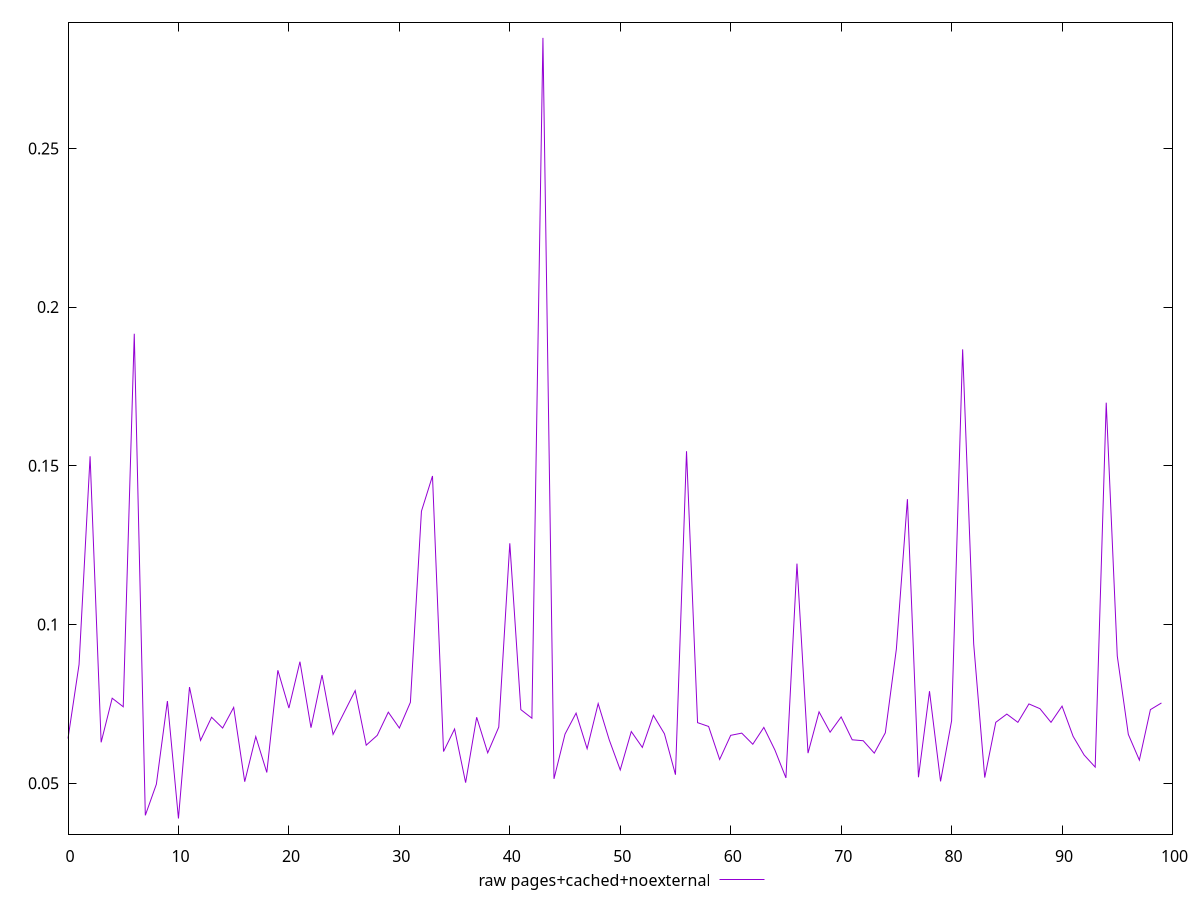 $_rawPagesCachedNoexternal <<EOF
0.0641
0.08739999999999999
0.153
0.0629
0.0768
0.0741
0.1916
0.0399
0.049699999999999994
0.0759
0.038900000000000004
0.0803
0.0635
0.07079999999999999
0.0674
0.0739
0.050499999999999996
0.0647
0.0534
0.0856
0.0737
0.08829999999999999
0.0675
0.08409999999999998
0.0654
0.07229999999999999
0.0792
0.062
0.06509999999999999
0.07239999999999999
0.0674
0.0755
0.1357
0.14679999999999999
0.05999999999999999
0.0671
0.0502
0.07079999999999999
0.05959999999999999
0.0677
0.1256
0.0732
0.0705
0.28479999999999994
0.0514
0.0655
0.0721
0.060899999999999996
0.0751
0.0637
0.0542
0.0663
0.06130000000000001
0.07139999999999999
0.0656
0.0527
0.1546
0.0691
0.0679
0.057499999999999996
0.06509999999999999
0.0658
0.062299999999999994
0.06760000000000001
0.0605
0.0517
0.11919999999999997
0.0595
0.0725
0.0661
0.07089999999999999
0.0637
0.0634
0.0595
0.0659
0.09230000000000002
0.1395
0.0519
0.079
0.0506
0.06969999999999998
0.18669999999999998
0.09390000000000001
0.0518
0.0692
0.07179999999999999
0.0692
0.075
0.0735
0.0692
0.0743
0.0648
0.058899999999999994
0.0551
0.1699
0.0901
0.0654
0.05729999999999999
0.0732
0.07529999999999999
EOF
set key outside below
set terminal pngcairo
set output "report_00006_2020-11-02T20-21-41.718Z/network-rtt/pages+cached+noexternal//raw.png"
set yrange [0.033982000000000005:0.2897179999999999]
plot $_rawPagesCachedNoexternal title "raw pages+cached+noexternal" with line ,